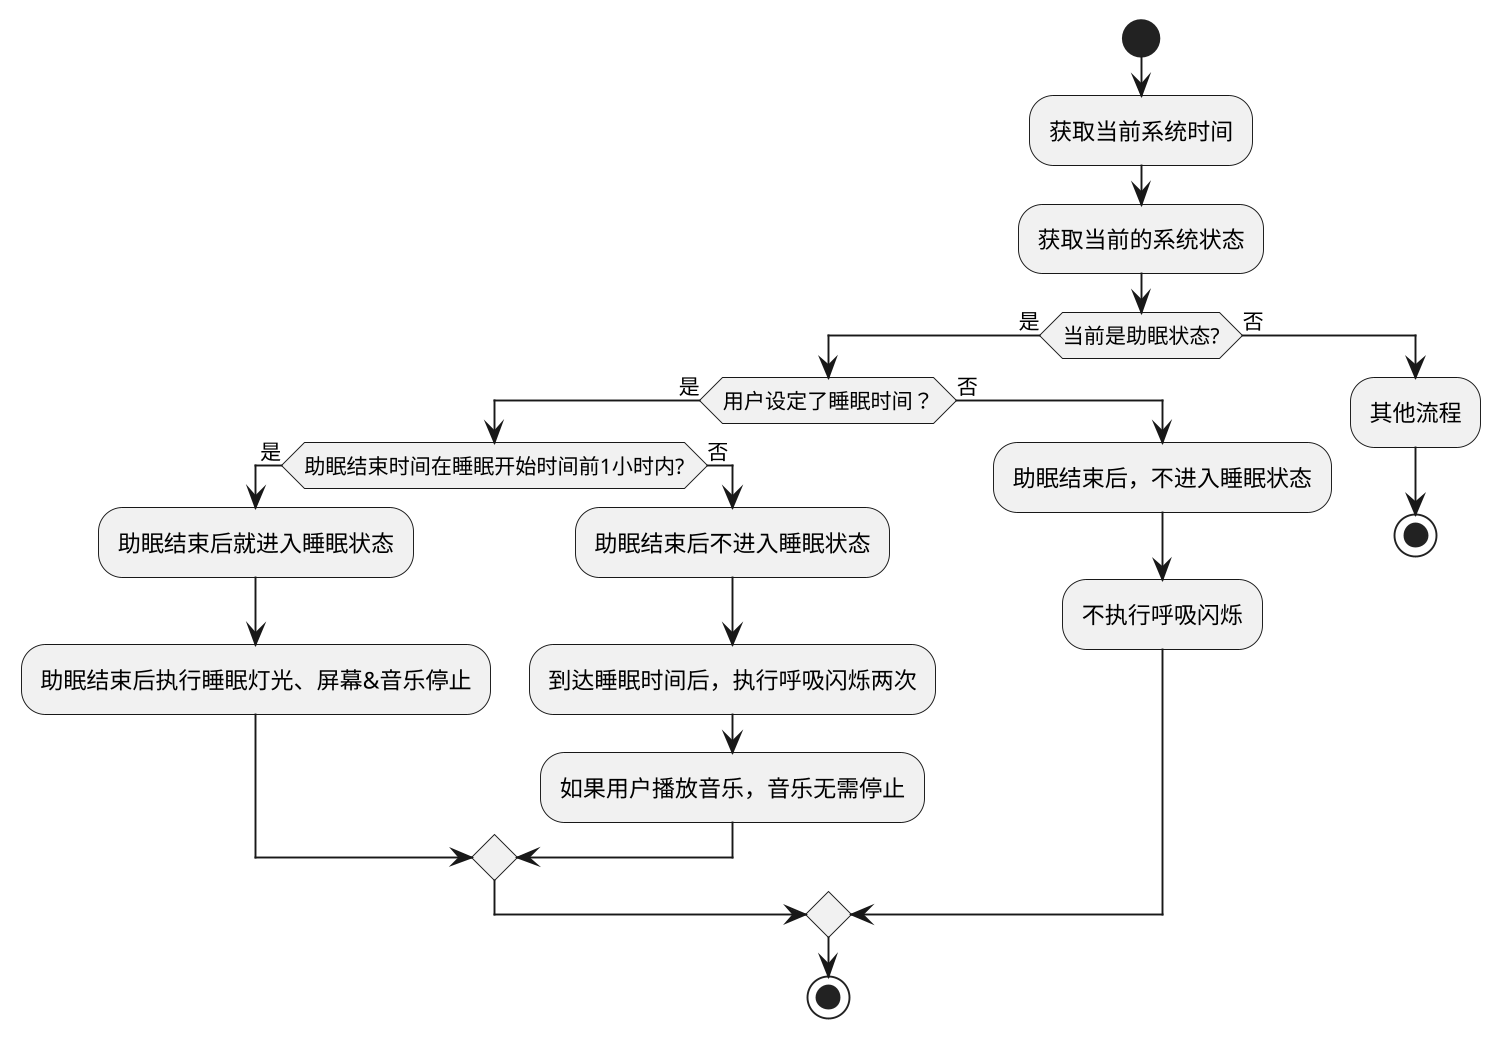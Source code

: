 @startuml
scale 1500*1500
start
:获取当前系统时间;
:获取当前的系统状态;
if (当前是助眠状态?) then (是)
        if(用户设定了睡眠时间？) then(是)
                if(助眠结束时间在睡眠开始时间前1小时内?) then(是)
                        :助眠结束后就进入睡眠状态;
                        :助眠结束后执行睡眠灯光、屏幕&音乐停止;
                else(否)
                        :助眠结束后不进入睡眠状态;
                        :到达睡眠时间后，执行呼吸闪烁两次;
                        :如果用户播放音乐，音乐无需停止;
                endif
        else(否)
                :助眠结束后，不进入睡眠状态;
                :不执行呼吸闪烁;
        endif
        stop

else(否)
        :其他流程;
        stop

        @enduml
